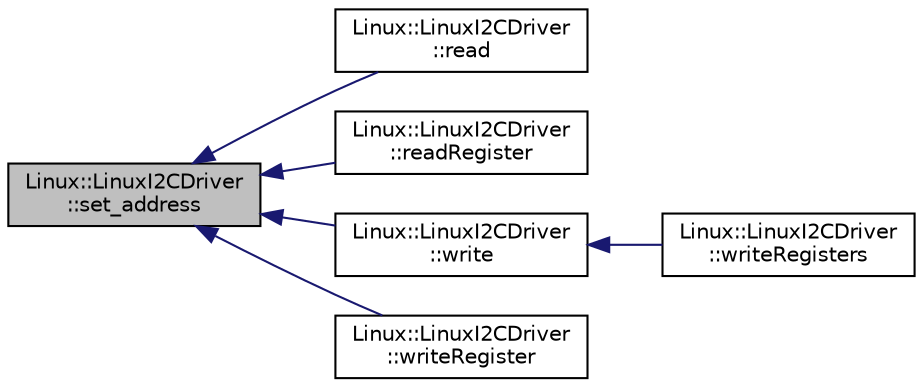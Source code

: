 digraph "Linux::LinuxI2CDriver::set_address"
{
 // INTERACTIVE_SVG=YES
  edge [fontname="Helvetica",fontsize="10",labelfontname="Helvetica",labelfontsize="10"];
  node [fontname="Helvetica",fontsize="10",shape=record];
  rankdir="LR";
  Node1 [label="Linux::LinuxI2CDriver\l::set_address",height=0.2,width=0.4,color="black", fillcolor="grey75", style="filled" fontcolor="black"];
  Node1 -> Node2 [dir="back",color="midnightblue",fontsize="10",style="solid",fontname="Helvetica"];
  Node2 [label="Linux::LinuxI2CDriver\l::read",height=0.2,width=0.4,color="black", fillcolor="white", style="filled",URL="$classLinux_1_1LinuxI2CDriver.html#a6787c6dc254a3dd16869942daa481735"];
  Node1 -> Node3 [dir="back",color="midnightblue",fontsize="10",style="solid",fontname="Helvetica"];
  Node3 [label="Linux::LinuxI2CDriver\l::readRegister",height=0.2,width=0.4,color="black", fillcolor="white", style="filled",URL="$classLinux_1_1LinuxI2CDriver.html#aedd574f2895015fdf6385862f438f1cb"];
  Node1 -> Node4 [dir="back",color="midnightblue",fontsize="10",style="solid",fontname="Helvetica"];
  Node4 [label="Linux::LinuxI2CDriver\l::write",height=0.2,width=0.4,color="black", fillcolor="white", style="filled",URL="$classLinux_1_1LinuxI2CDriver.html#aaa2c671ac80b0ab631281af3e228b352"];
  Node4 -> Node5 [dir="back",color="midnightblue",fontsize="10",style="solid",fontname="Helvetica"];
  Node5 [label="Linux::LinuxI2CDriver\l::writeRegisters",height=0.2,width=0.4,color="black", fillcolor="white", style="filled",URL="$classLinux_1_1LinuxI2CDriver.html#a74f69537b9ba27be6bc5f6bba519927b"];
  Node1 -> Node6 [dir="back",color="midnightblue",fontsize="10",style="solid",fontname="Helvetica"];
  Node6 [label="Linux::LinuxI2CDriver\l::writeRegister",height=0.2,width=0.4,color="black", fillcolor="white", style="filled",URL="$classLinux_1_1LinuxI2CDriver.html#ae72eff15ea613b9b27de68309277f8a2"];
}
